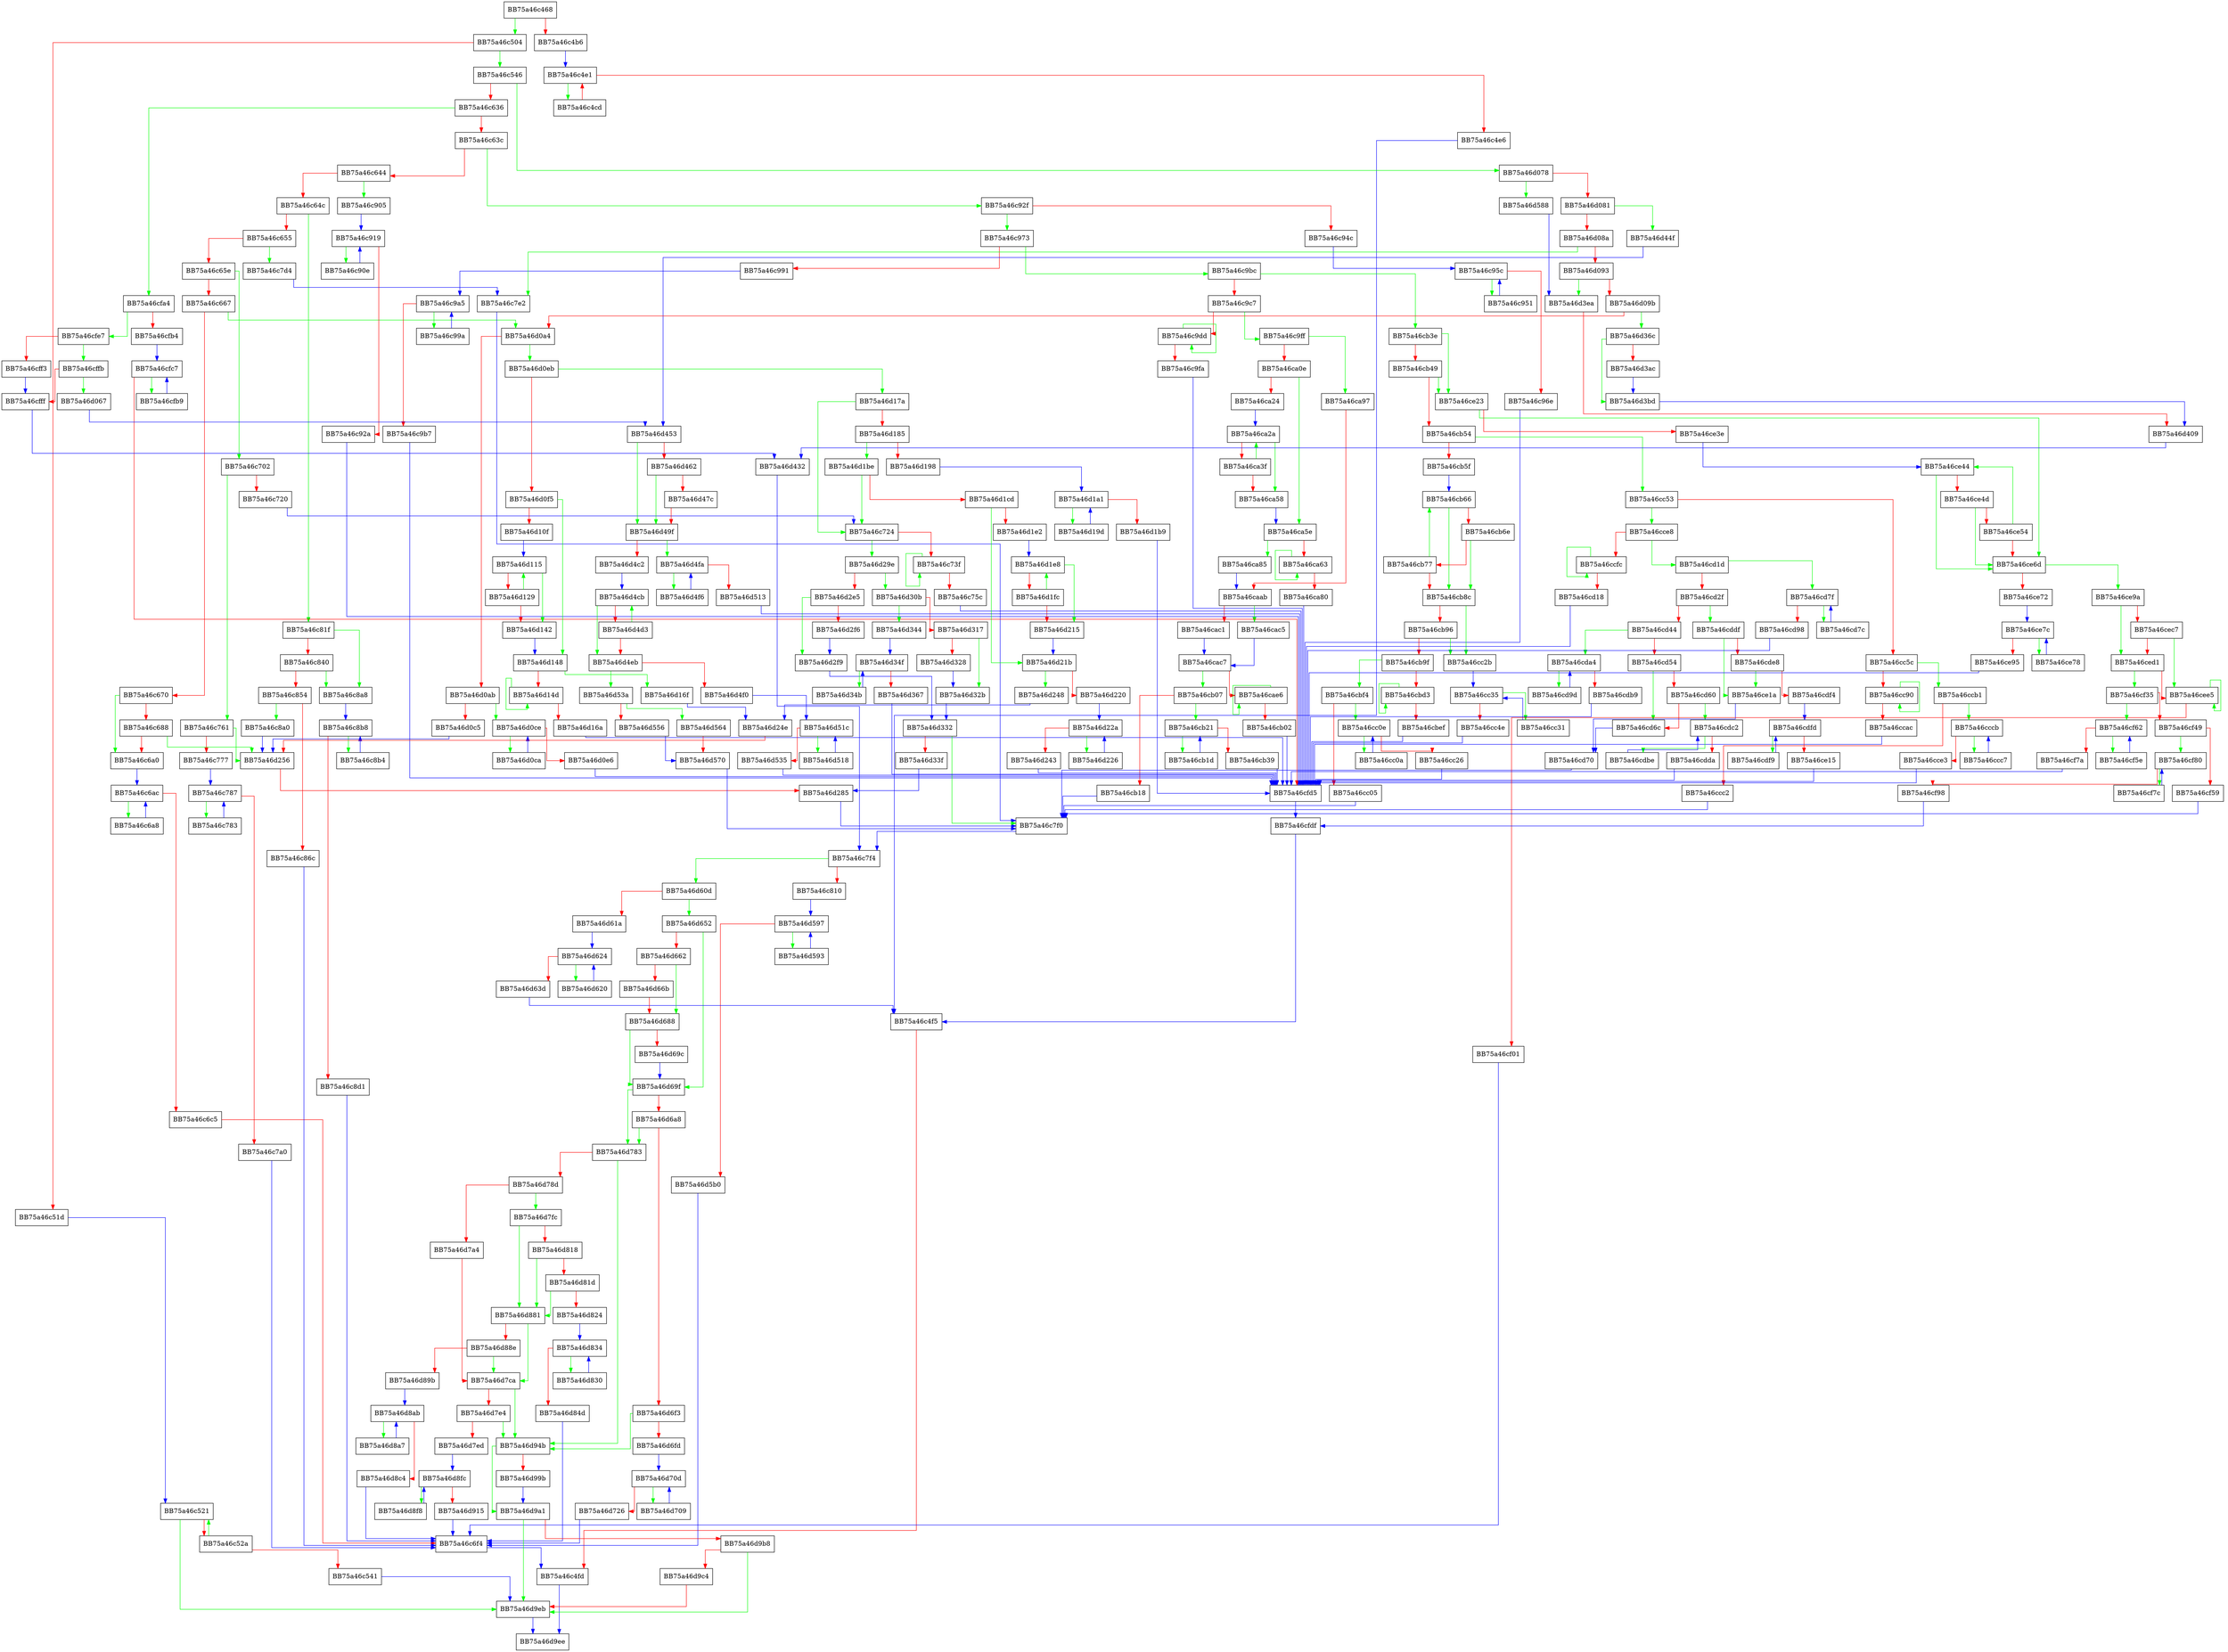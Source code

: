 digraph parse_perl_extension {
  node [shape="box"];
  graph [splines=ortho];
  BB75a46c468 -> BB75a46c504 [color="green"];
  BB75a46c468 -> BB75a46c4b6 [color="red"];
  BB75a46c4b6 -> BB75a46c4e1 [color="blue"];
  BB75a46c4cd -> BB75a46c4e1 [color="red"];
  BB75a46c4e1 -> BB75a46c4cd [color="green"];
  BB75a46c4e1 -> BB75a46c4e6 [color="red"];
  BB75a46c4e6 -> BB75a46c4f5 [color="blue"];
  BB75a46c4f5 -> BB75a46c4fd [color="red"];
  BB75a46c4fd -> BB75a46d9ee [color="blue"];
  BB75a46c504 -> BB75a46c546 [color="green"];
  BB75a46c504 -> BB75a46c51d [color="red"];
  BB75a46c51d -> BB75a46c521 [color="blue"];
  BB75a46c521 -> BB75a46d9eb [color="green"];
  BB75a46c521 -> BB75a46c52a [color="red"];
  BB75a46c52a -> BB75a46c521 [color="green"];
  BB75a46c52a -> BB75a46c541 [color="red"];
  BB75a46c541 -> BB75a46d9eb [color="blue"];
  BB75a46c546 -> BB75a46d078 [color="green"];
  BB75a46c546 -> BB75a46c636 [color="red"];
  BB75a46c636 -> BB75a46cfa4 [color="green"];
  BB75a46c636 -> BB75a46c63c [color="red"];
  BB75a46c63c -> BB75a46c92f [color="green"];
  BB75a46c63c -> BB75a46c644 [color="red"];
  BB75a46c644 -> BB75a46c905 [color="green"];
  BB75a46c644 -> BB75a46c64c [color="red"];
  BB75a46c64c -> BB75a46c81f [color="green"];
  BB75a46c64c -> BB75a46c655 [color="red"];
  BB75a46c655 -> BB75a46c7d4 [color="green"];
  BB75a46c655 -> BB75a46c65e [color="red"];
  BB75a46c65e -> BB75a46c702 [color="green"];
  BB75a46c65e -> BB75a46c667 [color="red"];
  BB75a46c667 -> BB75a46d0a4 [color="green"];
  BB75a46c667 -> BB75a46c670 [color="red"];
  BB75a46c670 -> BB75a46c6a0 [color="green"];
  BB75a46c670 -> BB75a46c688 [color="red"];
  BB75a46c688 -> BB75a46d256 [color="green"];
  BB75a46c688 -> BB75a46c6a0 [color="red"];
  BB75a46c6a0 -> BB75a46c6ac [color="blue"];
  BB75a46c6a8 -> BB75a46c6ac [color="blue"];
  BB75a46c6ac -> BB75a46c6a8 [color="green"];
  BB75a46c6ac -> BB75a46c6c5 [color="red"];
  BB75a46c6c5 -> BB75a46c6f4 [color="red"];
  BB75a46c6f4 -> BB75a46c4fd [color="blue"];
  BB75a46c702 -> BB75a46c761 [color="green"];
  BB75a46c702 -> BB75a46c720 [color="red"];
  BB75a46c720 -> BB75a46c724 [color="blue"];
  BB75a46c724 -> BB75a46d29e [color="green"];
  BB75a46c724 -> BB75a46c73f [color="red"];
  BB75a46c73f -> BB75a46c73f [color="green"];
  BB75a46c73f -> BB75a46c75c [color="red"];
  BB75a46c75c -> BB75a46cfd5 [color="blue"];
  BB75a46c761 -> BB75a46d256 [color="green"];
  BB75a46c761 -> BB75a46c777 [color="red"];
  BB75a46c777 -> BB75a46c787 [color="blue"];
  BB75a46c783 -> BB75a46c787 [color="blue"];
  BB75a46c787 -> BB75a46c783 [color="green"];
  BB75a46c787 -> BB75a46c7a0 [color="red"];
  BB75a46c7a0 -> BB75a46c6f4 [color="blue"];
  BB75a46c7d4 -> BB75a46c7e2 [color="blue"];
  BB75a46c7e2 -> BB75a46c7f0 [color="blue"];
  BB75a46c7f0 -> BB75a46c7f4 [color="blue"];
  BB75a46c7f4 -> BB75a46d60d [color="green"];
  BB75a46c7f4 -> BB75a46c810 [color="red"];
  BB75a46c810 -> BB75a46d597 [color="blue"];
  BB75a46c81f -> BB75a46c8a8 [color="green"];
  BB75a46c81f -> BB75a46c840 [color="red"];
  BB75a46c840 -> BB75a46c8a8 [color="green"];
  BB75a46c840 -> BB75a46c854 [color="red"];
  BB75a46c854 -> BB75a46c8a0 [color="green"];
  BB75a46c854 -> BB75a46c86c [color="red"];
  BB75a46c86c -> BB75a46c6f4 [color="blue"];
  BB75a46c8a0 -> BB75a46d256 [color="blue"];
  BB75a46c8a8 -> BB75a46c8b8 [color="blue"];
  BB75a46c8b4 -> BB75a46c8b8 [color="blue"];
  BB75a46c8b8 -> BB75a46c8b4 [color="green"];
  BB75a46c8b8 -> BB75a46c8d1 [color="red"];
  BB75a46c8d1 -> BB75a46c6f4 [color="blue"];
  BB75a46c905 -> BB75a46c919 [color="blue"];
  BB75a46c90e -> BB75a46c919 [color="blue"];
  BB75a46c919 -> BB75a46c90e [color="green"];
  BB75a46c919 -> BB75a46c92a [color="red"];
  BB75a46c92a -> BB75a46cfd5 [color="blue"];
  BB75a46c92f -> BB75a46c973 [color="green"];
  BB75a46c92f -> BB75a46c94c [color="red"];
  BB75a46c94c -> BB75a46c95c [color="blue"];
  BB75a46c951 -> BB75a46c95c [color="blue"];
  BB75a46c95c -> BB75a46c951 [color="green"];
  BB75a46c95c -> BB75a46c96e [color="red"];
  BB75a46c96e -> BB75a46cfd5 [color="blue"];
  BB75a46c973 -> BB75a46c9bc [color="green"];
  BB75a46c973 -> BB75a46c991 [color="red"];
  BB75a46c991 -> BB75a46c9a5 [color="blue"];
  BB75a46c99a -> BB75a46c9a5 [color="blue"];
  BB75a46c9a5 -> BB75a46c99a [color="green"];
  BB75a46c9a5 -> BB75a46c9b7 [color="red"];
  BB75a46c9b7 -> BB75a46cfd5 [color="blue"];
  BB75a46c9bc -> BB75a46cb3e [color="green"];
  BB75a46c9bc -> BB75a46c9c7 [color="red"];
  BB75a46c9c7 -> BB75a46c9ff [color="green"];
  BB75a46c9c7 -> BB75a46c9dd [color="red"];
  BB75a46c9dd -> BB75a46c9dd [color="green"];
  BB75a46c9dd -> BB75a46c9fa [color="red"];
  BB75a46c9fa -> BB75a46cfd5 [color="blue"];
  BB75a46c9ff -> BB75a46ca97 [color="green"];
  BB75a46c9ff -> BB75a46ca0e [color="red"];
  BB75a46ca0e -> BB75a46ca5e [color="green"];
  BB75a46ca0e -> BB75a46ca24 [color="red"];
  BB75a46ca24 -> BB75a46ca2a [color="blue"];
  BB75a46ca2a -> BB75a46ca58 [color="green"];
  BB75a46ca2a -> BB75a46ca3f [color="red"];
  BB75a46ca3f -> BB75a46ca2a [color="green"];
  BB75a46ca3f -> BB75a46ca58 [color="red"];
  BB75a46ca58 -> BB75a46ca5e [color="blue"];
  BB75a46ca5e -> BB75a46ca85 [color="green"];
  BB75a46ca5e -> BB75a46ca63 [color="red"];
  BB75a46ca63 -> BB75a46ca63 [color="green"];
  BB75a46ca63 -> BB75a46ca80 [color="red"];
  BB75a46ca80 -> BB75a46cfd5 [color="blue"];
  BB75a46ca85 -> BB75a46caab [color="blue"];
  BB75a46ca97 -> BB75a46caab [color="red"];
  BB75a46caab -> BB75a46cac5 [color="green"];
  BB75a46caab -> BB75a46cac1 [color="red"];
  BB75a46cac1 -> BB75a46cac7 [color="blue"];
  BB75a46cac5 -> BB75a46cac7 [color="blue"];
  BB75a46cac7 -> BB75a46cb07 [color="green"];
  BB75a46cac7 -> BB75a46cae6 [color="red"];
  BB75a46cae6 -> BB75a46cae6 [color="green"];
  BB75a46cae6 -> BB75a46cb02 [color="red"];
  BB75a46cb02 -> BB75a46cfd5 [color="blue"];
  BB75a46cb07 -> BB75a46cb21 [color="green"];
  BB75a46cb07 -> BB75a46cb18 [color="red"];
  BB75a46cb18 -> BB75a46c7f0 [color="blue"];
  BB75a46cb1d -> BB75a46cb21 [color="blue"];
  BB75a46cb21 -> BB75a46cb1d [color="green"];
  BB75a46cb21 -> BB75a46cb39 [color="red"];
  BB75a46cb39 -> BB75a46cfd5 [color="blue"];
  BB75a46cb3e -> BB75a46ce23 [color="green"];
  BB75a46cb3e -> BB75a46cb49 [color="red"];
  BB75a46cb49 -> BB75a46ce23 [color="green"];
  BB75a46cb49 -> BB75a46cb54 [color="red"];
  BB75a46cb54 -> BB75a46cc53 [color="green"];
  BB75a46cb54 -> BB75a46cb5f [color="red"];
  BB75a46cb5f -> BB75a46cb66 [color="blue"];
  BB75a46cb66 -> BB75a46cb8c [color="green"];
  BB75a46cb66 -> BB75a46cb6e [color="red"];
  BB75a46cb6e -> BB75a46cb8c [color="green"];
  BB75a46cb6e -> BB75a46cb77 [color="red"];
  BB75a46cb77 -> BB75a46cb66 [color="green"];
  BB75a46cb77 -> BB75a46cb8c [color="red"];
  BB75a46cb8c -> BB75a46cc2b [color="green"];
  BB75a46cb8c -> BB75a46cb96 [color="red"];
  BB75a46cb96 -> BB75a46cc2b [color="green"];
  BB75a46cb96 -> BB75a46cb9f [color="red"];
  BB75a46cb9f -> BB75a46cbf4 [color="green"];
  BB75a46cb9f -> BB75a46cbd3 [color="red"];
  BB75a46cbd3 -> BB75a46cbd3 [color="green"];
  BB75a46cbd3 -> BB75a46cbef [color="red"];
  BB75a46cbef -> BB75a46cfd5 [color="blue"];
  BB75a46cbf4 -> BB75a46cc0e [color="green"];
  BB75a46cbf4 -> BB75a46cc05 [color="red"];
  BB75a46cc05 -> BB75a46c7f0 [color="blue"];
  BB75a46cc0a -> BB75a46cc0e [color="blue"];
  BB75a46cc0e -> BB75a46cc0a [color="green"];
  BB75a46cc0e -> BB75a46cc26 [color="red"];
  BB75a46cc26 -> BB75a46cfd5 [color="blue"];
  BB75a46cc2b -> BB75a46cc35 [color="blue"];
  BB75a46cc31 -> BB75a46cc35 [color="blue"];
  BB75a46cc35 -> BB75a46cc31 [color="green"];
  BB75a46cc35 -> BB75a46cc4e [color="red"];
  BB75a46cc4e -> BB75a46cfd5 [color="blue"];
  BB75a46cc53 -> BB75a46cce8 [color="green"];
  BB75a46cc53 -> BB75a46cc5c [color="red"];
  BB75a46cc5c -> BB75a46ccb1 [color="green"];
  BB75a46cc5c -> BB75a46cc90 [color="red"];
  BB75a46cc90 -> BB75a46cc90 [color="green"];
  BB75a46cc90 -> BB75a46ccac [color="red"];
  BB75a46ccac -> BB75a46cfd5 [color="blue"];
  BB75a46ccb1 -> BB75a46cccb [color="green"];
  BB75a46ccb1 -> BB75a46ccc2 [color="red"];
  BB75a46ccc2 -> BB75a46c7f0 [color="blue"];
  BB75a46ccc7 -> BB75a46cccb [color="blue"];
  BB75a46cccb -> BB75a46ccc7 [color="green"];
  BB75a46cccb -> BB75a46cce3 [color="red"];
  BB75a46cce3 -> BB75a46cfd5 [color="blue"];
  BB75a46cce8 -> BB75a46cd1d [color="green"];
  BB75a46cce8 -> BB75a46ccfc [color="red"];
  BB75a46ccfc -> BB75a46ccfc [color="green"];
  BB75a46ccfc -> BB75a46cd18 [color="red"];
  BB75a46cd18 -> BB75a46cfd5 [color="blue"];
  BB75a46cd1d -> BB75a46cd7f [color="green"];
  BB75a46cd1d -> BB75a46cd2f [color="red"];
  BB75a46cd2f -> BB75a46cddf [color="green"];
  BB75a46cd2f -> BB75a46cd44 [color="red"];
  BB75a46cd44 -> BB75a46cda4 [color="green"];
  BB75a46cd44 -> BB75a46cd54 [color="red"];
  BB75a46cd54 -> BB75a46cd6c [color="green"];
  BB75a46cd54 -> BB75a46cd60 [color="red"];
  BB75a46cd60 -> BB75a46cdc2 [color="green"];
  BB75a46cd60 -> BB75a46cd6c [color="red"];
  BB75a46cd6c -> BB75a46cd70 [color="blue"];
  BB75a46cd70 -> BB75a46c7f0 [color="blue"];
  BB75a46cd7c -> BB75a46cd7f [color="blue"];
  BB75a46cd7f -> BB75a46cd7c [color="green"];
  BB75a46cd7f -> BB75a46cd98 [color="red"];
  BB75a46cd98 -> BB75a46cfd5 [color="blue"];
  BB75a46cd9d -> BB75a46cda4 [color="blue"];
  BB75a46cda4 -> BB75a46cd9d [color="green"];
  BB75a46cda4 -> BB75a46cdb9 [color="red"];
  BB75a46cdb9 -> BB75a46cfd5 [color="blue"];
  BB75a46cdbe -> BB75a46cdc2 [color="blue"];
  BB75a46cdc2 -> BB75a46cdbe [color="green"];
  BB75a46cdc2 -> BB75a46cdda [color="red"];
  BB75a46cdda -> BB75a46cfd5 [color="blue"];
  BB75a46cddf -> BB75a46ce1a [color="green"];
  BB75a46cddf -> BB75a46cde8 [color="red"];
  BB75a46cde8 -> BB75a46ce1a [color="green"];
  BB75a46cde8 -> BB75a46cdf4 [color="red"];
  BB75a46cdf4 -> BB75a46cdfd [color="blue"];
  BB75a46cdf9 -> BB75a46cdfd [color="blue"];
  BB75a46cdfd -> BB75a46cdf9 [color="green"];
  BB75a46cdfd -> BB75a46ce15 [color="red"];
  BB75a46ce15 -> BB75a46cfd5 [color="blue"];
  BB75a46ce1a -> BB75a46cd70 [color="blue"];
  BB75a46ce23 -> BB75a46ce6d [color="green"];
  BB75a46ce23 -> BB75a46ce3e [color="red"];
  BB75a46ce3e -> BB75a46ce44 [color="blue"];
  BB75a46ce44 -> BB75a46ce6d [color="green"];
  BB75a46ce44 -> BB75a46ce4d [color="red"];
  BB75a46ce4d -> BB75a46ce6d [color="green"];
  BB75a46ce4d -> BB75a46ce54 [color="red"];
  BB75a46ce54 -> BB75a46ce44 [color="green"];
  BB75a46ce54 -> BB75a46ce6d [color="red"];
  BB75a46ce6d -> BB75a46ce9a [color="green"];
  BB75a46ce6d -> BB75a46ce72 [color="red"];
  BB75a46ce72 -> BB75a46ce7c [color="blue"];
  BB75a46ce78 -> BB75a46ce7c [color="blue"];
  BB75a46ce7c -> BB75a46ce78 [color="green"];
  BB75a46ce7c -> BB75a46ce95 [color="red"];
  BB75a46ce95 -> BB75a46cfd5 [color="blue"];
  BB75a46ce9a -> BB75a46ced1 [color="green"];
  BB75a46ce9a -> BB75a46cec7 [color="red"];
  BB75a46cec7 -> BB75a46cee5 [color="green"];
  BB75a46cec7 -> BB75a46ced1 [color="red"];
  BB75a46ced1 -> BB75a46cf35 [color="green"];
  BB75a46ced1 -> BB75a46cee5 [color="red"];
  BB75a46cee5 -> BB75a46cee5 [color="green"];
  BB75a46cee5 -> BB75a46cf01 [color="red"];
  BB75a46cf01 -> BB75a46c6f4 [color="blue"];
  BB75a46cf35 -> BB75a46cf62 [color="green"];
  BB75a46cf35 -> BB75a46cf49 [color="red"];
  BB75a46cf49 -> BB75a46cf80 [color="green"];
  BB75a46cf49 -> BB75a46cf59 [color="red"];
  BB75a46cf59 -> BB75a46c7f0 [color="blue"];
  BB75a46cf5e -> BB75a46cf62 [color="blue"];
  BB75a46cf62 -> BB75a46cf5e [color="green"];
  BB75a46cf62 -> BB75a46cf7a [color="red"];
  BB75a46cf7a -> BB75a46cfd5 [color="blue"];
  BB75a46cf7c -> BB75a46cf80 [color="blue"];
  BB75a46cf80 -> BB75a46cf7c [color="green"];
  BB75a46cf80 -> BB75a46cf98 [color="red"];
  BB75a46cf98 -> BB75a46cfdf [color="blue"];
  BB75a46cfa4 -> BB75a46cfe7 [color="green"];
  BB75a46cfa4 -> BB75a46cfb4 [color="red"];
  BB75a46cfb4 -> BB75a46cfc7 [color="blue"];
  BB75a46cfb9 -> BB75a46cfc7 [color="blue"];
  BB75a46cfc7 -> BB75a46cfb9 [color="green"];
  BB75a46cfc7 -> BB75a46cfd5 [color="red"];
  BB75a46cfd5 -> BB75a46cfdf [color="blue"];
  BB75a46cfdf -> BB75a46c4f5 [color="blue"];
  BB75a46cfe7 -> BB75a46cffb [color="green"];
  BB75a46cfe7 -> BB75a46cff3 [color="red"];
  BB75a46cff3 -> BB75a46cfff [color="blue"];
  BB75a46cffb -> BB75a46d067 [color="green"];
  BB75a46cffb -> BB75a46cfff [color="red"];
  BB75a46cfff -> BB75a46d432 [color="blue"];
  BB75a46d067 -> BB75a46d453 [color="blue"];
  BB75a46d078 -> BB75a46d588 [color="green"];
  BB75a46d078 -> BB75a46d081 [color="red"];
  BB75a46d081 -> BB75a46d44f [color="green"];
  BB75a46d081 -> BB75a46d08a [color="red"];
  BB75a46d08a -> BB75a46c7e2 [color="green"];
  BB75a46d08a -> BB75a46d093 [color="red"];
  BB75a46d093 -> BB75a46d3ea [color="green"];
  BB75a46d093 -> BB75a46d09b [color="red"];
  BB75a46d09b -> BB75a46d36c [color="green"];
  BB75a46d09b -> BB75a46d0a4 [color="red"];
  BB75a46d0a4 -> BB75a46d0eb [color="green"];
  BB75a46d0a4 -> BB75a46d0ab [color="red"];
  BB75a46d0ab -> BB75a46d0ce [color="green"];
  BB75a46d0ab -> BB75a46d0c5 [color="red"];
  BB75a46d0c5 -> BB75a46d256 [color="blue"];
  BB75a46d0ca -> BB75a46d0ce [color="blue"];
  BB75a46d0ce -> BB75a46d0ca [color="green"];
  BB75a46d0ce -> BB75a46d0e6 [color="red"];
  BB75a46d0e6 -> BB75a46cfd5 [color="blue"];
  BB75a46d0eb -> BB75a46d17a [color="green"];
  BB75a46d0eb -> BB75a46d0f5 [color="red"];
  BB75a46d0f5 -> BB75a46d148 [color="green"];
  BB75a46d0f5 -> BB75a46d10f [color="red"];
  BB75a46d10f -> BB75a46d115 [color="blue"];
  BB75a46d115 -> BB75a46d142 [color="green"];
  BB75a46d115 -> BB75a46d129 [color="red"];
  BB75a46d129 -> BB75a46d115 [color="green"];
  BB75a46d129 -> BB75a46d142 [color="red"];
  BB75a46d142 -> BB75a46d148 [color="blue"];
  BB75a46d148 -> BB75a46d16f [color="green"];
  BB75a46d148 -> BB75a46d14d [color="red"];
  BB75a46d14d -> BB75a46d14d [color="green"];
  BB75a46d14d -> BB75a46d16a [color="red"];
  BB75a46d16a -> BB75a46cfd5 [color="blue"];
  BB75a46d16f -> BB75a46d24e [color="blue"];
  BB75a46d17a -> BB75a46c724 [color="green"];
  BB75a46d17a -> BB75a46d185 [color="red"];
  BB75a46d185 -> BB75a46d1be [color="green"];
  BB75a46d185 -> BB75a46d198 [color="red"];
  BB75a46d198 -> BB75a46d1a1 [color="blue"];
  BB75a46d19d -> BB75a46d1a1 [color="blue"];
  BB75a46d1a1 -> BB75a46d19d [color="green"];
  BB75a46d1a1 -> BB75a46d1b9 [color="red"];
  BB75a46d1b9 -> BB75a46cfd5 [color="blue"];
  BB75a46d1be -> BB75a46c724 [color="green"];
  BB75a46d1be -> BB75a46d1cd [color="red"];
  BB75a46d1cd -> BB75a46d21b [color="green"];
  BB75a46d1cd -> BB75a46d1e2 [color="red"];
  BB75a46d1e2 -> BB75a46d1e8 [color="blue"];
  BB75a46d1e8 -> BB75a46d215 [color="green"];
  BB75a46d1e8 -> BB75a46d1fc [color="red"];
  BB75a46d1fc -> BB75a46d1e8 [color="green"];
  BB75a46d1fc -> BB75a46d215 [color="red"];
  BB75a46d215 -> BB75a46d21b [color="blue"];
  BB75a46d21b -> BB75a46d248 [color="green"];
  BB75a46d21b -> BB75a46d220 [color="red"];
  BB75a46d220 -> BB75a46d22a [color="blue"];
  BB75a46d226 -> BB75a46d22a [color="blue"];
  BB75a46d22a -> BB75a46d226 [color="green"];
  BB75a46d22a -> BB75a46d243 [color="red"];
  BB75a46d243 -> BB75a46cfd5 [color="blue"];
  BB75a46d248 -> BB75a46d24e [color="blue"];
  BB75a46d24e -> BB75a46d256 [color="red"];
  BB75a46d256 -> BB75a46d285 [color="red"];
  BB75a46d285 -> BB75a46c7f0 [color="blue"];
  BB75a46d29e -> BB75a46d30b [color="green"];
  BB75a46d29e -> BB75a46d2e5 [color="red"];
  BB75a46d2e5 -> BB75a46d2f9 [color="green"];
  BB75a46d2e5 -> BB75a46d2f6 [color="red"];
  BB75a46d2f6 -> BB75a46d2f9 [color="blue"];
  BB75a46d2f9 -> BB75a46d332 [color="blue"];
  BB75a46d30b -> BB75a46d344 [color="green"];
  BB75a46d30b -> BB75a46d317 [color="red"];
  BB75a46d317 -> BB75a46d32b [color="green"];
  BB75a46d317 -> BB75a46d328 [color="red"];
  BB75a46d328 -> BB75a46d32b [color="blue"];
  BB75a46d32b -> BB75a46d332 [color="blue"];
  BB75a46d332 -> BB75a46c7f0 [color="green"];
  BB75a46d332 -> BB75a46d33f [color="red"];
  BB75a46d33f -> BB75a46d285 [color="blue"];
  BB75a46d344 -> BB75a46d34f [color="blue"];
  BB75a46d34b -> BB75a46d34f [color="blue"];
  BB75a46d34f -> BB75a46d34b [color="green"];
  BB75a46d34f -> BB75a46d367 [color="red"];
  BB75a46d367 -> BB75a46cfd5 [color="blue"];
  BB75a46d36c -> BB75a46d3bd [color="green"];
  BB75a46d36c -> BB75a46d3ac [color="red"];
  BB75a46d3ac -> BB75a46d3bd [color="blue"];
  BB75a46d3bd -> BB75a46d409 [color="blue"];
  BB75a46d3ea -> BB75a46d409 [color="red"];
  BB75a46d409 -> BB75a46d432 [color="blue"];
  BB75a46d432 -> BB75a46c7f4 [color="blue"];
  BB75a46d44f -> BB75a46d453 [color="blue"];
  BB75a46d453 -> BB75a46d49f [color="green"];
  BB75a46d453 -> BB75a46d462 [color="red"];
  BB75a46d462 -> BB75a46d49f [color="green"];
  BB75a46d462 -> BB75a46d47c [color="red"];
  BB75a46d47c -> BB75a46d49f [color="red"];
  BB75a46d49f -> BB75a46d4fa [color="green"];
  BB75a46d49f -> BB75a46d4c2 [color="red"];
  BB75a46d4c2 -> BB75a46d4cb [color="blue"];
  BB75a46d4cb -> BB75a46d4eb [color="green"];
  BB75a46d4cb -> BB75a46d4d3 [color="red"];
  BB75a46d4d3 -> BB75a46d4cb [color="green"];
  BB75a46d4d3 -> BB75a46d4eb [color="red"];
  BB75a46d4eb -> BB75a46d53a [color="green"];
  BB75a46d4eb -> BB75a46d4f0 [color="red"];
  BB75a46d4f0 -> BB75a46d51c [color="blue"];
  BB75a46d4f6 -> BB75a46d4fa [color="blue"];
  BB75a46d4fa -> BB75a46d4f6 [color="green"];
  BB75a46d4fa -> BB75a46d513 [color="red"];
  BB75a46d513 -> BB75a46cfd5 [color="blue"];
  BB75a46d518 -> BB75a46d51c [color="blue"];
  BB75a46d51c -> BB75a46d518 [color="green"];
  BB75a46d51c -> BB75a46d535 [color="red"];
  BB75a46d535 -> BB75a46cfd5 [color="blue"];
  BB75a46d53a -> BB75a46d564 [color="green"];
  BB75a46d53a -> BB75a46d556 [color="red"];
  BB75a46d556 -> BB75a46d570 [color="blue"];
  BB75a46d564 -> BB75a46d570 [color="red"];
  BB75a46d570 -> BB75a46c7f0 [color="blue"];
  BB75a46d588 -> BB75a46d3ea [color="blue"];
  BB75a46d593 -> BB75a46d597 [color="blue"];
  BB75a46d597 -> BB75a46d593 [color="green"];
  BB75a46d597 -> BB75a46d5b0 [color="red"];
  BB75a46d5b0 -> BB75a46c6f4 [color="blue"];
  BB75a46d60d -> BB75a46d652 [color="green"];
  BB75a46d60d -> BB75a46d61a [color="red"];
  BB75a46d61a -> BB75a46d624 [color="blue"];
  BB75a46d620 -> BB75a46d624 [color="blue"];
  BB75a46d624 -> BB75a46d620 [color="green"];
  BB75a46d624 -> BB75a46d63d [color="red"];
  BB75a46d63d -> BB75a46c4f5 [color="blue"];
  BB75a46d652 -> BB75a46d69f [color="green"];
  BB75a46d652 -> BB75a46d662 [color="red"];
  BB75a46d662 -> BB75a46d688 [color="green"];
  BB75a46d662 -> BB75a46d66b [color="red"];
  BB75a46d66b -> BB75a46d688 [color="red"];
  BB75a46d688 -> BB75a46d69f [color="green"];
  BB75a46d688 -> BB75a46d69c [color="red"];
  BB75a46d69c -> BB75a46d69f [color="blue"];
  BB75a46d69f -> BB75a46d783 [color="green"];
  BB75a46d69f -> BB75a46d6a8 [color="red"];
  BB75a46d6a8 -> BB75a46d783 [color="green"];
  BB75a46d6a8 -> BB75a46d6f3 [color="red"];
  BB75a46d6f3 -> BB75a46d94b [color="green"];
  BB75a46d6f3 -> BB75a46d6fd [color="red"];
  BB75a46d6fd -> BB75a46d70d [color="blue"];
  BB75a46d709 -> BB75a46d70d [color="blue"];
  BB75a46d70d -> BB75a46d709 [color="green"];
  BB75a46d70d -> BB75a46d726 [color="red"];
  BB75a46d726 -> BB75a46c6f4 [color="blue"];
  BB75a46d783 -> BB75a46d94b [color="green"];
  BB75a46d783 -> BB75a46d78d [color="red"];
  BB75a46d78d -> BB75a46d7fc [color="green"];
  BB75a46d78d -> BB75a46d7a4 [color="red"];
  BB75a46d7a4 -> BB75a46d7ca [color="red"];
  BB75a46d7ca -> BB75a46d94b [color="green"];
  BB75a46d7ca -> BB75a46d7e4 [color="red"];
  BB75a46d7e4 -> BB75a46d94b [color="green"];
  BB75a46d7e4 -> BB75a46d7ed [color="red"];
  BB75a46d7ed -> BB75a46d8fc [color="blue"];
  BB75a46d7fc -> BB75a46d881 [color="green"];
  BB75a46d7fc -> BB75a46d818 [color="red"];
  BB75a46d818 -> BB75a46d881 [color="green"];
  BB75a46d818 -> BB75a46d81d [color="red"];
  BB75a46d81d -> BB75a46d881 [color="green"];
  BB75a46d81d -> BB75a46d824 [color="red"];
  BB75a46d824 -> BB75a46d834 [color="blue"];
  BB75a46d830 -> BB75a46d834 [color="blue"];
  BB75a46d834 -> BB75a46d830 [color="green"];
  BB75a46d834 -> BB75a46d84d [color="red"];
  BB75a46d84d -> BB75a46c6f4 [color="blue"];
  BB75a46d881 -> BB75a46d7ca [color="green"];
  BB75a46d881 -> BB75a46d88e [color="red"];
  BB75a46d88e -> BB75a46d7ca [color="green"];
  BB75a46d88e -> BB75a46d89b [color="red"];
  BB75a46d89b -> BB75a46d8ab [color="blue"];
  BB75a46d8a7 -> BB75a46d8ab [color="blue"];
  BB75a46d8ab -> BB75a46d8a7 [color="green"];
  BB75a46d8ab -> BB75a46d8c4 [color="red"];
  BB75a46d8c4 -> BB75a46c6f4 [color="blue"];
  BB75a46d8f8 -> BB75a46d8fc [color="blue"];
  BB75a46d8fc -> BB75a46d8f8 [color="green"];
  BB75a46d8fc -> BB75a46d915 [color="red"];
  BB75a46d915 -> BB75a46c6f4 [color="blue"];
  BB75a46d94b -> BB75a46d9a1 [color="green"];
  BB75a46d94b -> BB75a46d99b [color="red"];
  BB75a46d99b -> BB75a46d9a1 [color="blue"];
  BB75a46d9a1 -> BB75a46d9eb [color="green"];
  BB75a46d9a1 -> BB75a46d9b8 [color="red"];
  BB75a46d9b8 -> BB75a46d9eb [color="green"];
  BB75a46d9b8 -> BB75a46d9c4 [color="red"];
  BB75a46d9c4 -> BB75a46d9eb [color="red"];
  BB75a46d9eb -> BB75a46d9ee [color="blue"];
}
